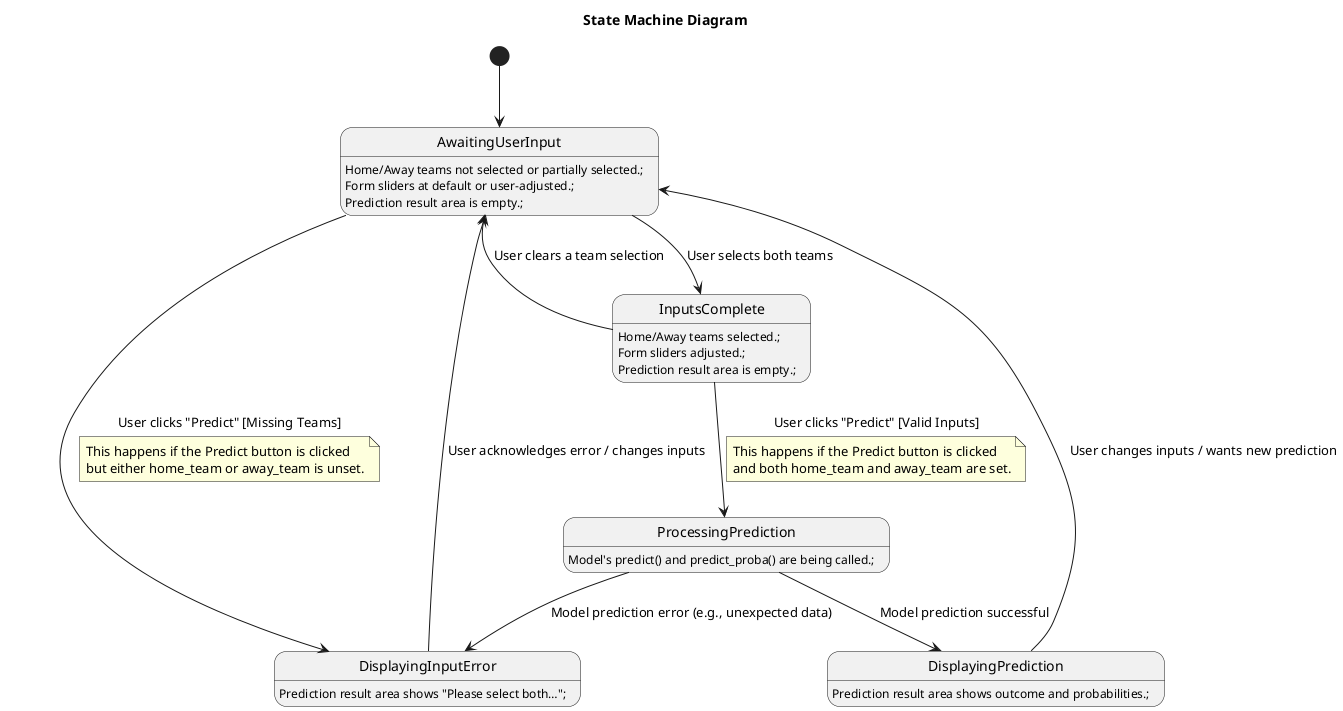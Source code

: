 @startuml
skinparam layoutDirection TB
title State Machine Diagram
[*] --> AwaitingUserInput

state AwaitingUserInput {
    AwaitingUserInput : Home/Away teams not selected or partially selected.;
    AwaitingUserInput : Form sliders at default or user-adjusted.;
    AwaitingUserInput : Prediction result area is empty.;
}

state InputsComplete {
    InputsComplete : Home/Away teams selected.;
    InputsComplete : Form sliders adjusted.;
    InputsComplete : Prediction result area is empty.;
}

state DisplayingInputError {
    DisplayingInputError : Prediction result area shows "Please select both…";
}

state ProcessingPrediction {
    ProcessingPrediction  : Model's predict() and predict_proba() are being called.;
}

state DisplayingPrediction {
    DisplayingPrediction : Prediction result area shows outcome and probabilities.;
}

AwaitingUserInput --> InputsComplete : User selects both teams
InputsComplete --> AwaitingUserInput : User clears a team selection
AwaitingUserInput --> DisplayingInputError : User clicks "Predict" [Missing Teams]

note on link
  This happens if the Predict button is clicked
  but either home_team or away_team is unset.
end note

InputsComplete --> ProcessingPrediction : User clicks "Predict" [Valid Inputs]
note on link
  This happens if the Predict button is clicked
  and both home_team and away_team are set.
end note

ProcessingPrediction --> DisplayingPrediction : Model prediction successful
ProcessingPrediction --> DisplayingInputError : Model prediction error (e.g., unexpected data)

DisplayingPrediction --> AwaitingUserInput : User changes inputs / wants new prediction
DisplayingInputError --> AwaitingUserInput : User acknowledges error / changes inputs

@enduml
